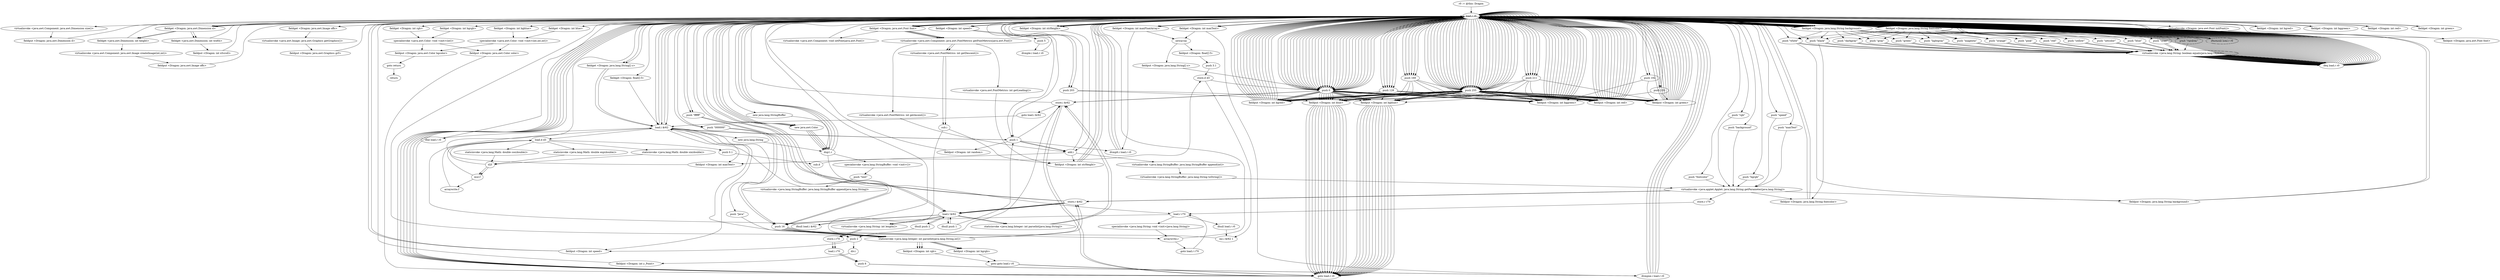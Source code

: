 digraph "" {
    "r0 := @this: Dragon"
    "load.r r0"
    "r0 := @this: Dragon"->"load.r r0";
    "load.r r0"->"load.r r0";
    "virtualinvoke <java.awt.Component: java.awt.Dimension size()>"
    "load.r r0"->"virtualinvoke <java.awt.Component: java.awt.Dimension size()>";
    "fieldput <Dragon: java.awt.Dimension d>"
    "virtualinvoke <java.awt.Component: java.awt.Dimension size()>"->"fieldput <Dragon: java.awt.Dimension d>";
    "fieldput <Dragon: java.awt.Dimension d>"->"load.r r0";
    "load.r r0"->"load.r r0";
    "fieldget <Dragon: java.awt.Dimension d>"
    "load.r r0"->"fieldget <Dragon: java.awt.Dimension d>";
    "fieldget <java.awt.Dimension: int width>"
    "fieldget <Dragon: java.awt.Dimension d>"->"fieldget <java.awt.Dimension: int width>";
    "fieldput <Dragon: int xScroll>"
    "fieldget <java.awt.Dimension: int width>"->"fieldput <Dragon: int xScroll>";
    "fieldput <Dragon: int xScroll>"->"load.r r0";
    "load.r r0"->"load.r r0";
    "load.r r0"->"load.r r0";
    "load.r r0"->"fieldget <Dragon: java.awt.Dimension d>";
    "fieldget <Dragon: java.awt.Dimension d>"->"fieldget <java.awt.Dimension: int width>";
    "fieldget <java.awt.Dimension: int width>"->"load.r r0";
    "load.r r0"->"fieldget <Dragon: java.awt.Dimension d>";
    "fieldget <java.awt.Dimension: int height>"
    "fieldget <Dragon: java.awt.Dimension d>"->"fieldget <java.awt.Dimension: int height>";
    "virtualinvoke <java.awt.Component: java.awt.Image createImage(int,int)>"
    "fieldget <java.awt.Dimension: int height>"->"virtualinvoke <java.awt.Component: java.awt.Image createImage(int,int)>";
    "fieldput <Dragon: java.awt.Image offs>"
    "virtualinvoke <java.awt.Component: java.awt.Image createImage(int,int)>"->"fieldput <Dragon: java.awt.Image offs>";
    "fieldput <Dragon: java.awt.Image offs>"->"load.r r0";
    "load.r r0"->"load.r r0";
    "fieldget <Dragon: java.awt.Image offs>"
    "load.r r0"->"fieldget <Dragon: java.awt.Image offs>";
    "virtualinvoke <java.awt.Image: java.awt.Graphics getGraphics()>"
    "fieldget <Dragon: java.awt.Image offs>"->"virtualinvoke <java.awt.Image: java.awt.Graphics getGraphics()>";
    "fieldput <Dragon: java.awt.Graphics grf>"
    "virtualinvoke <java.awt.Image: java.awt.Graphics getGraphics()>"->"fieldput <Dragon: java.awt.Graphics grf>";
    "fieldput <Dragon: java.awt.Graphics grf>"->"load.r r0";
    "load.r r0"->"load.r r0";
    "fieldget <Dragon: int maxFloatArray>"
    "load.r r0"->"fieldget <Dragon: int maxFloatArray>";
    "newarray"
    "fieldget <Dragon: int maxFloatArray>"->"newarray";
    "fieldput <Dragon: float[] f>"
    "newarray"->"fieldput <Dragon: float[] f>";
    "push 3.1"
    "fieldput <Dragon: float[] f>"->"push 3.1";
    "store.d d3"
    "push 3.1"->"store.d d3";
    "push 0"
    "store.d d3"->"push 0";
    "store.i $r62"
    "push 0"->"store.i $r62";
    "goto load.i $r62"
    "store.i $r62"->"goto load.i $r62";
    "load.i $r62"
    "goto load.i $r62"->"load.i $r62";
    "load.i $r62"->"load.r r0";
    "load.r r0"->"fieldget <Dragon: int maxFloatArray>";
    "ifcmplt.i load.r r0"
    "fieldget <Dragon: int maxFloatArray>"->"ifcmplt.i load.r r0";
    "ifcmplt.i load.r r0"->"load.r r0";
    "push \"speed\""
    "load.r r0"->"push \"speed\"";
    "virtualinvoke <java.applet.Applet: java.lang.String getParameter(java.lang.String)>"
    "push \"speed\""->"virtualinvoke <java.applet.Applet: java.lang.String getParameter(java.lang.String)>";
    "store.r $r62"
    "virtualinvoke <java.applet.Applet: java.lang.String getParameter(java.lang.String)>"->"store.r $r62";
    "load.r $r62"
    "store.r $r62"->"load.r $r62";
    "ifnull push 2"
    "load.r $r62"->"ifnull push 2";
    "ifnull push 2"->"load.r $r62";
    "staticinvoke <java.lang.Integer: int parseInt(java.lang.String)>"
    "load.r $r62"->"staticinvoke <java.lang.Integer: int parseInt(java.lang.String)>";
    "staticinvoke <java.lang.Integer: int parseInt(java.lang.String)>"->"store.i $r62";
    "goto load.r r0"
    "store.i $r62"->"goto load.r r0";
    "goto load.r r0"->"load.r r0";
    "load.r r0"->"load.i $r62";
    "fieldput <Dragon: int speed>"
    "load.i $r62"->"fieldput <Dragon: int speed>";
    "fieldput <Dragon: int speed>"->"load.r r0";
    "fieldget <Dragon: int speed>"
    "load.r r0"->"fieldget <Dragon: int speed>";
    "push 1"
    "fieldget <Dragon: int speed>"->"push 1";
    "push 1"->"ifcmplt.i load.r r0";
    "ifcmplt.i load.r r0"->"load.r r0";
    "load.r r0"->"fieldget <Dragon: int speed>";
    "push 5"
    "fieldget <Dragon: int speed>"->"push 5";
    "ifcmple.i load.r r0"
    "push 5"->"ifcmple.i load.r r0";
    "ifcmple.i load.r r0"->"load.r r0";
    "push 2"
    "load.r r0"->"push 2";
    "push 2"->"fieldput <Dragon: int speed>";
    "fieldput <Dragon: int speed>"->"load.r r0";
    "push \"maxText\""
    "load.r r0"->"push \"maxText\"";
    "push \"maxText\""->"virtualinvoke <java.applet.Applet: java.lang.String getParameter(java.lang.String)>";
    "virtualinvoke <java.applet.Applet: java.lang.String getParameter(java.lang.String)>"->"store.r $r62";
    "store.r $r62"->"load.r $r62";
    "ifnull push 1"
    "load.r $r62"->"ifnull push 1";
    "ifnull push 1"->"load.r $r62";
    "load.r $r62"->"staticinvoke <java.lang.Integer: int parseInt(java.lang.String)>";
    "staticinvoke <java.lang.Integer: int parseInt(java.lang.String)>"->"store.i $r62";
    "store.i $r62"->"goto load.r r0";
    "goto load.r r0"->"load.r r0";
    "load.r r0"->"load.i $r62";
    "fieldput <Dragon: int maxText>"
    "load.i $r62"->"fieldput <Dragon: int maxText>";
    "fieldput <Dragon: int maxText>"->"load.r r0";
    "load.r r0"->"load.r r0";
    "fieldget <Dragon: int maxText>"
    "load.r r0"->"fieldget <Dragon: int maxText>";
    "fieldget <Dragon: int maxText>"->"newarray";
    "fieldput <Dragon: java.lang.String[] s>"
    "newarray"->"fieldput <Dragon: java.lang.String[] s>";
    "fieldput <Dragon: java.lang.String[] s>"->"push 0";
    "push 0"->"store.i $r62";
    "store.i $r62"->"load.r r0";
    "new java.lang.StringBuffer"
    "load.r r0"->"new java.lang.StringBuffer";
    "dup1.r"
    "new java.lang.StringBuffer"->"dup1.r";
    "specialinvoke <java.lang.StringBuffer: void <init>()>"
    "dup1.r"->"specialinvoke <java.lang.StringBuffer: void <init>()>";
    "push \"text\""
    "specialinvoke <java.lang.StringBuffer: void <init>()>"->"push \"text\"";
    "virtualinvoke <java.lang.StringBuffer: java.lang.StringBuffer append(java.lang.String)>"
    "push \"text\""->"virtualinvoke <java.lang.StringBuffer: java.lang.StringBuffer append(java.lang.String)>";
    "virtualinvoke <java.lang.StringBuffer: java.lang.StringBuffer append(java.lang.String)>"->"load.i $r62";
    "load.i $r62"->"push 1";
    "add.i"
    "push 1"->"add.i";
    "virtualinvoke <java.lang.StringBuffer: java.lang.StringBuffer append(int)>"
    "add.i"->"virtualinvoke <java.lang.StringBuffer: java.lang.StringBuffer append(int)>";
    "virtualinvoke <java.lang.StringBuffer: java.lang.String toString()>"
    "virtualinvoke <java.lang.StringBuffer: java.lang.StringBuffer append(int)>"->"virtualinvoke <java.lang.StringBuffer: java.lang.String toString()>";
    "virtualinvoke <java.lang.StringBuffer: java.lang.String toString()>"->"virtualinvoke <java.applet.Applet: java.lang.String getParameter(java.lang.String)>";
    "store.r r70"
    "virtualinvoke <java.applet.Applet: java.lang.String getParameter(java.lang.String)>"->"store.r r70";
    "load.r r70"
    "store.r r70"->"load.r r70";
    "ifnull load.i $r62"
    "load.r r70"->"ifnull load.i $r62";
    "ifnull load.i $r62"->"load.r r0";
    "fieldget <Dragon: java.lang.String[] s>"
    "load.r r0"->"fieldget <Dragon: java.lang.String[] s>";
    "fieldget <Dragon: java.lang.String[] s>"->"load.i $r62";
    "new java.lang.String"
    "load.i $r62"->"new java.lang.String";
    "new java.lang.String"->"dup1.r";
    "dup1.r"->"load.r r70";
    "specialinvoke <java.lang.String: void <init>(java.lang.String)>"
    "load.r r70"->"specialinvoke <java.lang.String: void <init>(java.lang.String)>";
    "arraywrite.r"
    "specialinvoke <java.lang.String: void <init>(java.lang.String)>"->"arraywrite.r";
    "goto load.r r70"
    "arraywrite.r"->"goto load.r r70";
    "goto load.r r70"->"load.r r70";
    "ifnull load.r r0"
    "load.r r70"->"ifnull load.r r0";
    "inc.i $r62 1"
    "ifnull load.r r0"->"inc.i $r62 1";
    "inc.i $r62 1"->"load.i $r62";
    "load.i $r62"->"load.r r0";
    "load.r r0"->"fieldget <Dragon: int maxText>";
    "ifcmpne.i load.r r0"
    "fieldget <Dragon: int maxText>"->"ifcmpne.i load.r r0";
    "ifcmpne.i load.r r0"->"load.r r0";
    "load.r r0"->"load.r r0";
    "virtualinvoke <Dragon: java.awt.Font initFont()>"
    "load.r r0"->"virtualinvoke <Dragon: java.awt.Font initFont()>";
    "fieldput <Dragon: java.awt.Font font>"
    "virtualinvoke <Dragon: java.awt.Font initFont()>"->"fieldput <Dragon: java.awt.Font font>";
    "fieldput <Dragon: java.awt.Font font>"->"load.r r0";
    "load.r r0"->"load.r r0";
    "fieldget <Dragon: java.awt.Font font>"
    "load.r r0"->"fieldget <Dragon: java.awt.Font font>";
    "virtualinvoke <java.awt.Component: void setFont(java.awt.Font)>"
    "fieldget <Dragon: java.awt.Font font>"->"virtualinvoke <java.awt.Component: void setFont(java.awt.Font)>";
    "virtualinvoke <java.awt.Component: void setFont(java.awt.Font)>"->"load.r r0";
    "load.r r0"->"load.r r0";
    "load.r r0"->"load.r r0";
    "load.r r0"->"fieldget <Dragon: java.awt.Font font>";
    "virtualinvoke <java.awt.Component: java.awt.FontMetrics getFontMetrics(java.awt.Font)>"
    "fieldget <Dragon: java.awt.Font font>"->"virtualinvoke <java.awt.Component: java.awt.FontMetrics getFontMetrics(java.awt.Font)>";
    "virtualinvoke <java.awt.FontMetrics: int getLeading()>"
    "virtualinvoke <java.awt.Component: java.awt.FontMetrics getFontMetrics(java.awt.Font)>"->"virtualinvoke <java.awt.FontMetrics: int getLeading()>";
    "fieldput <Dragon: int strHeight>"
    "virtualinvoke <java.awt.FontMetrics: int getLeading()>"->"fieldput <Dragon: int strHeight>";
    "fieldput <Dragon: int strHeight>"->"load.r r0";
    "load.r r0"->"load.r r0";
    "fieldget <Dragon: int strHeight>"
    "load.r r0"->"fieldget <Dragon: int strHeight>";
    "fieldget <Dragon: int strHeight>"->"load.r r0";
    "load.r r0"->"load.r r0";
    "load.r r0"->"fieldget <Dragon: java.awt.Font font>";
    "fieldget <Dragon: java.awt.Font font>"->"virtualinvoke <java.awt.Component: java.awt.FontMetrics getFontMetrics(java.awt.Font)>";
    "virtualinvoke <java.awt.FontMetrics: int getDescent()>"
    "virtualinvoke <java.awt.Component: java.awt.FontMetrics getFontMetrics(java.awt.Font)>"->"virtualinvoke <java.awt.FontMetrics: int getDescent()>";
    "sub.i"
    "virtualinvoke <java.awt.FontMetrics: int getDescent()>"->"sub.i";
    "sub.i"->"fieldput <Dragon: int strHeight>";
    "fieldput <Dragon: int strHeight>"->"load.r r0";
    "load.r r0"->"load.r r0";
    "load.r r0"->"fieldget <Dragon: int strHeight>";
    "fieldget <Dragon: int strHeight>"->"load.r r0";
    "load.r r0"->"load.r r0";
    "load.r r0"->"fieldget <Dragon: java.awt.Font font>";
    "fieldget <Dragon: java.awt.Font font>"->"virtualinvoke <java.awt.Component: java.awt.FontMetrics getFontMetrics(java.awt.Font)>";
    "virtualinvoke <java.awt.FontMetrics: int getAscent()>"
    "virtualinvoke <java.awt.Component: java.awt.FontMetrics getFontMetrics(java.awt.Font)>"->"virtualinvoke <java.awt.FontMetrics: int getAscent()>";
    "virtualinvoke <java.awt.FontMetrics: int getAscent()>"->"add.i";
    "add.i"->"fieldput <Dragon: int strHeight>";
    "fieldput <Dragon: int strHeight>"->"load.r r0";
    "load.r r0"->"load.r r0";
    "load.r r0"->"fieldget <Dragon: java.awt.Dimension d>";
    "fieldget <Dragon: java.awt.Dimension d>"->"fieldget <java.awt.Dimension: int height>";
    "fieldget <java.awt.Dimension: int height>"->"load.r r0";
    "load.r r0"->"fieldget <Dragon: int strHeight>";
    "fieldget <Dragon: int strHeight>"->"add.i";
    "add.i"->"load.r r0";
    "load.r r0"->"load.r r0";
    "load.r r0"->"fieldget <Dragon: java.awt.Font font>";
    "fieldget <Dragon: java.awt.Font font>"->"virtualinvoke <java.awt.Component: java.awt.FontMetrics getFontMetrics(java.awt.Font)>";
    "virtualinvoke <java.awt.Component: java.awt.FontMetrics getFontMetrics(java.awt.Font)>"->"virtualinvoke <java.awt.FontMetrics: int getDescent()>";
    "virtualinvoke <java.awt.FontMetrics: int getDescent()>"->"sub.i";
    "sub.i"->"push 2";
    "div.i"
    "push 2"->"div.i";
    "fieldput <Dragon: int y_Point>"
    "div.i"->"fieldput <Dragon: int y_Point>";
    "fieldput <Dragon: int y_Point>"->"load.r r0";
    "load.r r0"->"load.r r0";
    "push \"fontcolor\""
    "load.r r0"->"push \"fontcolor\"";
    "push \"fontcolor\""->"virtualinvoke <java.applet.Applet: java.lang.String getParameter(java.lang.String)>";
    "fieldput <Dragon: java.lang.String fontcolor>"
    "virtualinvoke <java.applet.Applet: java.lang.String getParameter(java.lang.String)>"->"fieldput <Dragon: java.lang.String fontcolor>";
    "fieldput <Dragon: java.lang.String fontcolor>"->"load.r r0";
    "fieldget <Dragon: java.lang.String fontcolor>"
    "load.r r0"->"fieldget <Dragon: java.lang.String fontcolor>";
    "ifnonnull load.r r0"
    "fieldget <Dragon: java.lang.String fontcolor>"->"ifnonnull load.r r0";
    "ifnonnull load.r r0"->"load.r r0";
    "push \"black\""
    "load.r r0"->"push \"black\"";
    "push \"black\""->"fieldput <Dragon: java.lang.String fontcolor>";
    "fieldput <Dragon: java.lang.String fontcolor>"->"load.r r0";
    "load.r r0"->"fieldget <Dragon: java.lang.String fontcolor>";
    "push \"setcolor\""
    "fieldget <Dragon: java.lang.String fontcolor>"->"push \"setcolor\"";
    "virtualinvoke <java.lang.String: boolean equals(java.lang.Object)>"
    "push \"setcolor\""->"virtualinvoke <java.lang.String: boolean equals(java.lang.Object)>";
    "ifeq load.r r0"
    "virtualinvoke <java.lang.String: boolean equals(java.lang.Object)>"->"ifeq load.r r0";
    "ifeq load.r r0"->"load.r r0";
    "push \"rgb\""
    "load.r r0"->"push \"rgb\"";
    "push \"rgb\""->"virtualinvoke <java.applet.Applet: java.lang.String getParameter(java.lang.String)>";
    "virtualinvoke <java.applet.Applet: java.lang.String getParameter(java.lang.String)>"->"store.r $r62";
    "store.r $r62"->"load.r $r62";
    "virtualinvoke <java.lang.String: int length()>"
    "load.r $r62"->"virtualinvoke <java.lang.String: int length()>";
    "store.i r70"
    "virtualinvoke <java.lang.String: int length()>"->"store.i r70";
    "load.i r70"
    "store.i r70"->"load.i r70";
    "push 6"
    "load.i r70"->"push 6";
    "push 6"->"ifcmpne.i load.r r0";
    "ifcmpne.i load.r r0"->"load.r r0";
    "load.r r0"->"load.r $r62";
    "push 16"
    "load.r $r62"->"push 16";
    "staticinvoke <java.lang.Integer: int parseInt(java.lang.String,int)>"
    "push 16"->"staticinvoke <java.lang.Integer: int parseInt(java.lang.String,int)>";
    "fieldput <Dragon: int rgb>"
    "staticinvoke <java.lang.Integer: int parseInt(java.lang.String,int)>"->"fieldput <Dragon: int rgb>";
    "goto goto load.r r0"
    "fieldput <Dragon: int rgb>"->"goto goto load.r r0";
    "goto goto load.r r0"->"goto load.r r0";
    "goto load.r r0"->"load.r r0";
    "new java.awt.Color"
    "load.r r0"->"new java.awt.Color";
    "new java.awt.Color"->"dup1.r";
    "dup1.r"->"load.r r0";
    "fieldget <Dragon: int rgb>"
    "load.r r0"->"fieldget <Dragon: int rgb>";
    "specialinvoke <java.awt.Color: void <init>(int)>"
    "fieldget <Dragon: int rgb>"->"specialinvoke <java.awt.Color: void <init>(int)>";
    "fieldput <Dragon: java.awt.Color color>"
    "specialinvoke <java.awt.Color: void <init>(int)>"->"fieldput <Dragon: java.awt.Color color>";
    "fieldput <Dragon: java.awt.Color color>"->"goto load.r r0";
    "goto load.r r0"->"load.r r0";
    "load.r r0"->"load.r r0";
    "push \"background\""
    "load.r r0"->"push \"background\"";
    "push \"background\""->"virtualinvoke <java.applet.Applet: java.lang.String getParameter(java.lang.String)>";
    "fieldput <Dragon: java.lang.String background>"
    "virtualinvoke <java.applet.Applet: java.lang.String getParameter(java.lang.String)>"->"fieldput <Dragon: java.lang.String background>";
    "fieldput <Dragon: java.lang.String background>"->"load.r r0";
    "fieldget <Dragon: java.lang.String background>"
    "load.r r0"->"fieldget <Dragon: java.lang.String background>";
    "fieldget <Dragon: java.lang.String background>"->"ifnonnull load.r r0";
    "ifnonnull load.r r0"->"load.r r0";
    "push \"white\""
    "load.r r0"->"push \"white\"";
    "push \"white\""->"fieldput <Dragon: java.lang.String background>";
    "fieldput <Dragon: java.lang.String background>"->"load.r r0";
    "load.r r0"->"fieldget <Dragon: java.lang.String background>";
    "fieldget <Dragon: java.lang.String background>"->"push \"setcolor\"";
    "push \"setcolor\""->"virtualinvoke <java.lang.String: boolean equals(java.lang.Object)>";
    "virtualinvoke <java.lang.String: boolean equals(java.lang.Object)>"->"ifeq load.r r0";
    "ifeq load.r r0"->"load.r r0";
    "push \"bgrgb\""
    "load.r r0"->"push \"bgrgb\"";
    "push \"bgrgb\""->"virtualinvoke <java.applet.Applet: java.lang.String getParameter(java.lang.String)>";
    "virtualinvoke <java.applet.Applet: java.lang.String getParameter(java.lang.String)>"->"store.r $r62";
    "store.r $r62"->"load.r $r62";
    "load.r $r62"->"virtualinvoke <java.lang.String: int length()>";
    "virtualinvoke <java.lang.String: int length()>"->"store.i r70";
    "store.i r70"->"load.i r70";
    "load.i r70"->"push 6";
    "push 6"->"ifcmpne.i load.r r0";
    "ifcmpne.i load.r r0"->"load.r r0";
    "load.r r0"->"load.r $r62";
    "load.r $r62"->"push 16";
    "push 16"->"staticinvoke <java.lang.Integer: int parseInt(java.lang.String,int)>";
    "fieldput <Dragon: int bgrgb>"
    "staticinvoke <java.lang.Integer: int parseInt(java.lang.String,int)>"->"fieldput <Dragon: int bgrgb>";
    "fieldput <Dragon: int bgrgb>"->"goto goto load.r r0";
    "goto goto load.r r0"->"goto load.r r0";
    "goto load.r r0"->"load.r r0";
    "load.r r0"->"new java.awt.Color";
    "new java.awt.Color"->"dup1.r";
    "dup1.r"->"load.r r0";
    "fieldget <Dragon: int bgrgb>"
    "load.r r0"->"fieldget <Dragon: int bgrgb>";
    "fieldget <Dragon: int bgrgb>"->"specialinvoke <java.awt.Color: void <init>(int)>";
    "fieldput <Dragon: java.awt.Color bgcolor>"
    "specialinvoke <java.awt.Color: void <init>(int)>"->"fieldput <Dragon: java.awt.Color bgcolor>";
    "goto return"
    "fieldput <Dragon: java.awt.Color bgcolor>"->"goto return";
    "return"
    "goto return"->"return";
    "staticinvoke <java.lang.Integer: int parseInt(java.lang.String,int)>"->"store.r $r62";
    "store.r $r62"->"load.r r0";
    "push \"ffffff\""
    "load.r r0"->"push \"ffffff\"";
    "push \"ffffff\""->"push 16";
    "push 16"->"staticinvoke <java.lang.Integer: int parseInt(java.lang.String,int)>";
    "staticinvoke <java.lang.Integer: int parseInt(java.lang.String,int)>"->"fieldput <Dragon: int bgrgb>";
    "ifcmpne.i load.r r0"->"load.r r0";
    "load.r r0"->"push \"ffffff\"";
    "push \"ffffff\""->"push 16";
    "push 16"->"staticinvoke <java.lang.Integer: int parseInt(java.lang.String,int)>";
    "staticinvoke <java.lang.Integer: int parseInt(java.lang.String,int)>"->"fieldput <Dragon: int bgrgb>";
    "ifeq load.r r0"->"load.r r0";
    "load.r r0"->"fieldget <Dragon: java.lang.String background>";
    "fieldget <Dragon: java.lang.String background>"->"push \"black\"";
    "push \"black\""->"virtualinvoke <java.lang.String: boolean equals(java.lang.Object)>";
    "virtualinvoke <java.lang.String: boolean equals(java.lang.Object)>"->"ifeq load.r r0";
    "ifeq load.r r0"->"load.r r0";
    "load.r r0"->"push 0";
    "fieldput <Dragon: int bgred>"
    "push 0"->"fieldput <Dragon: int bgred>";
    "fieldput <Dragon: int bgred>"->"load.r r0";
    "load.r r0"->"push 0";
    "fieldput <Dragon: int bggreen>"
    "push 0"->"fieldput <Dragon: int bggreen>";
    "fieldput <Dragon: int bggreen>"->"load.r r0";
    "load.r r0"->"push 0";
    "fieldput <Dragon: int bgblue>"
    "push 0"->"fieldput <Dragon: int bgblue>";
    "fieldput <Dragon: int bgblue>"->"goto load.r r0";
    "goto load.r r0"->"load.r r0";
    "load.r r0"->"new java.awt.Color";
    "new java.awt.Color"->"dup1.r";
    "dup1.r"->"load.r r0";
    "fieldget <Dragon: int bgred>"
    "load.r r0"->"fieldget <Dragon: int bgred>";
    "fieldget <Dragon: int bgred>"->"load.r r0";
    "fieldget <Dragon: int bggreen>"
    "load.r r0"->"fieldget <Dragon: int bggreen>";
    "fieldget <Dragon: int bggreen>"->"load.r r0";
    "fieldget <Dragon: int bgblue>"
    "load.r r0"->"fieldget <Dragon: int bgblue>";
    "specialinvoke <java.awt.Color: void <init>(int,int,int)>"
    "fieldget <Dragon: int bgblue>"->"specialinvoke <java.awt.Color: void <init>(int,int,int)>";
    "specialinvoke <java.awt.Color: void <init>(int,int,int)>"->"fieldput <Dragon: java.awt.Color bgcolor>";
    "ifeq load.r r0"->"load.r r0";
    "load.r r0"->"fieldget <Dragon: java.lang.String background>";
    "push \"blue\""
    "fieldget <Dragon: java.lang.String background>"->"push \"blue\"";
    "push \"blue\""->"virtualinvoke <java.lang.String: boolean equals(java.lang.Object)>";
    "virtualinvoke <java.lang.String: boolean equals(java.lang.Object)>"->"ifeq load.r r0";
    "ifeq load.r r0"->"load.r r0";
    "load.r r0"->"push 0";
    "push 0"->"fieldput <Dragon: int bgred>";
    "fieldput <Dragon: int bgred>"->"load.r r0";
    "load.r r0"->"push 0";
    "push 0"->"fieldput <Dragon: int bggreen>";
    "fieldput <Dragon: int bggreen>"->"load.r r0";
    "push 255"
    "load.r r0"->"push 255";
    "push 255"->"fieldput <Dragon: int bgblue>";
    "fieldput <Dragon: int bgblue>"->"goto load.r r0";
    "ifeq load.r r0"->"load.r r0";
    "load.r r0"->"fieldget <Dragon: java.lang.String background>";
    "push \"cyan\""
    "fieldget <Dragon: java.lang.String background>"->"push \"cyan\"";
    "push \"cyan\""->"virtualinvoke <java.lang.String: boolean equals(java.lang.Object)>";
    "virtualinvoke <java.lang.String: boolean equals(java.lang.Object)>"->"ifeq load.r r0";
    "ifeq load.r r0"->"load.r r0";
    "load.r r0"->"push 0";
    "push 0"->"fieldput <Dragon: int bgred>";
    "fieldput <Dragon: int bgred>"->"load.r r0";
    "load.r r0"->"push 255";
    "push 255"->"fieldput <Dragon: int bggreen>";
    "fieldput <Dragon: int bggreen>"->"load.r r0";
    "load.r r0"->"push 255";
    "push 255"->"fieldput <Dragon: int bgblue>";
    "fieldput <Dragon: int bgblue>"->"goto load.r r0";
    "ifeq load.r r0"->"load.r r0";
    "load.r r0"->"fieldget <Dragon: java.lang.String background>";
    "push \"darkgray\""
    "fieldget <Dragon: java.lang.String background>"->"push \"darkgray\"";
    "push \"darkgray\""->"virtualinvoke <java.lang.String: boolean equals(java.lang.Object)>";
    "virtualinvoke <java.lang.String: boolean equals(java.lang.Object)>"->"ifeq load.r r0";
    "ifeq load.r r0"->"load.r r0";
    "push 169"
    "load.r r0"->"push 169";
    "push 169"->"fieldput <Dragon: int bgred>";
    "fieldput <Dragon: int bgred>"->"load.r r0";
    "load.r r0"->"push 169";
    "push 169"->"fieldput <Dragon: int bggreen>";
    "fieldput <Dragon: int bggreen>"->"load.r r0";
    "load.r r0"->"push 169";
    "push 169"->"fieldput <Dragon: int bgblue>";
    "fieldput <Dragon: int bgblue>"->"goto load.r r0";
    "ifeq load.r r0"->"load.r r0";
    "load.r r0"->"fieldget <Dragon: java.lang.String background>";
    "push \"gray\""
    "fieldget <Dragon: java.lang.String background>"->"push \"gray\"";
    "push \"gray\""->"virtualinvoke <java.lang.String: boolean equals(java.lang.Object)>";
    "virtualinvoke <java.lang.String: boolean equals(java.lang.Object)>"->"ifeq load.r r0";
    "ifeq load.r r0"->"load.r r0";
    "push 128"
    "load.r r0"->"push 128";
    "push 128"->"fieldput <Dragon: int bgred>";
    "fieldput <Dragon: int bgred>"->"load.r r0";
    "load.r r0"->"push 128";
    "push 128"->"fieldput <Dragon: int bggreen>";
    "fieldput <Dragon: int bggreen>"->"load.r r0";
    "load.r r0"->"push 128";
    "push 128"->"fieldput <Dragon: int bgblue>";
    "fieldput <Dragon: int bgblue>"->"goto load.r r0";
    "ifeq load.r r0"->"load.r r0";
    "load.r r0"->"fieldget <Dragon: java.lang.String background>";
    "push \"green\""
    "fieldget <Dragon: java.lang.String background>"->"push \"green\"";
    "push \"green\""->"virtualinvoke <java.lang.String: boolean equals(java.lang.Object)>";
    "virtualinvoke <java.lang.String: boolean equals(java.lang.Object)>"->"ifeq load.r r0";
    "ifeq load.r r0"->"load.r r0";
    "load.r r0"->"push 0";
    "push 0"->"fieldput <Dragon: int bgred>";
    "fieldput <Dragon: int bgred>"->"load.r r0";
    "load.r r0"->"push 255";
    "push 255"->"fieldput <Dragon: int bggreen>";
    "fieldput <Dragon: int bggreen>"->"load.r r0";
    "load.r r0"->"push 0";
    "push 0"->"fieldput <Dragon: int bgblue>";
    "fieldput <Dragon: int bgblue>"->"goto load.r r0";
    "ifeq load.r r0"->"load.r r0";
    "load.r r0"->"fieldget <Dragon: java.lang.String background>";
    "push \"lightgray\""
    "fieldget <Dragon: java.lang.String background>"->"push \"lightgray\"";
    "push \"lightgray\""->"virtualinvoke <java.lang.String: boolean equals(java.lang.Object)>";
    "virtualinvoke <java.lang.String: boolean equals(java.lang.Object)>"->"ifeq load.r r0";
    "ifeq load.r r0"->"load.r r0";
    "push 211"
    "load.r r0"->"push 211";
    "push 211"->"fieldput <Dragon: int bgred>";
    "fieldput <Dragon: int bgred>"->"load.r r0";
    "load.r r0"->"push 211";
    "push 211"->"fieldput <Dragon: int bggreen>";
    "fieldput <Dragon: int bggreen>"->"load.r r0";
    "load.r r0"->"push 211";
    "push 211"->"fieldput <Dragon: int bgblue>";
    "fieldput <Dragon: int bgblue>"->"goto load.r r0";
    "ifeq load.r r0"->"load.r r0";
    "load.r r0"->"fieldget <Dragon: java.lang.String background>";
    "push \"magenta\""
    "fieldget <Dragon: java.lang.String background>"->"push \"magenta\"";
    "push \"magenta\""->"virtualinvoke <java.lang.String: boolean equals(java.lang.Object)>";
    "virtualinvoke <java.lang.String: boolean equals(java.lang.Object)>"->"ifeq load.r r0";
    "ifeq load.r r0"->"load.r r0";
    "load.r r0"->"push 255";
    "push 255"->"fieldput <Dragon: int bgred>";
    "fieldput <Dragon: int bgred>"->"load.r r0";
    "load.r r0"->"push 0";
    "push 0"->"fieldput <Dragon: int bggreen>";
    "fieldput <Dragon: int bggreen>"->"load.r r0";
    "load.r r0"->"push 255";
    "push 255"->"fieldput <Dragon: int bgblue>";
    "fieldput <Dragon: int bgblue>"->"goto load.r r0";
    "ifeq load.r r0"->"load.r r0";
    "load.r r0"->"fieldget <Dragon: java.lang.String background>";
    "push \"orange\""
    "fieldget <Dragon: java.lang.String background>"->"push \"orange\"";
    "push \"orange\""->"virtualinvoke <java.lang.String: boolean equals(java.lang.Object)>";
    "virtualinvoke <java.lang.String: boolean equals(java.lang.Object)>"->"ifeq load.r r0";
    "ifeq load.r r0"->"load.r r0";
    "load.r r0"->"push 255";
    "push 255"->"fieldput <Dragon: int bgred>";
    "fieldput <Dragon: int bgred>"->"load.r r0";
    "push 165"
    "load.r r0"->"push 165";
    "push 165"->"fieldput <Dragon: int bggreen>";
    "fieldput <Dragon: int bggreen>"->"load.r r0";
    "load.r r0"->"push 0";
    "push 0"->"fieldput <Dragon: int bgblue>";
    "fieldput <Dragon: int bgblue>"->"goto load.r r0";
    "ifeq load.r r0"->"load.r r0";
    "load.r r0"->"fieldget <Dragon: java.lang.String background>";
    "push \"pink\""
    "fieldget <Dragon: java.lang.String background>"->"push \"pink\"";
    "push \"pink\""->"virtualinvoke <java.lang.String: boolean equals(java.lang.Object)>";
    "virtualinvoke <java.lang.String: boolean equals(java.lang.Object)>"->"ifeq load.r r0";
    "ifeq load.r r0"->"load.r r0";
    "load.r r0"->"push 255";
    "push 255"->"fieldput <Dragon: int bgred>";
    "fieldput <Dragon: int bgred>"->"load.r r0";
    "push 192"
    "load.r r0"->"push 192";
    "push 192"->"fieldput <Dragon: int bggreen>";
    "fieldput <Dragon: int bggreen>"->"load.r r0";
    "push 203"
    "load.r r0"->"push 203";
    "push 203"->"fieldput <Dragon: int bgblue>";
    "fieldput <Dragon: int bgblue>"->"goto load.r r0";
    "ifeq load.r r0"->"load.r r0";
    "load.r r0"->"fieldget <Dragon: java.lang.String background>";
    "push \"red\""
    "fieldget <Dragon: java.lang.String background>"->"push \"red\"";
    "push \"red\""->"virtualinvoke <java.lang.String: boolean equals(java.lang.Object)>";
    "virtualinvoke <java.lang.String: boolean equals(java.lang.Object)>"->"ifeq load.r r0";
    "ifeq load.r r0"->"load.r r0";
    "load.r r0"->"push 255";
    "push 255"->"fieldput <Dragon: int bgred>";
    "fieldput <Dragon: int bgred>"->"load.r r0";
    "load.r r0"->"push 0";
    "push 0"->"fieldput <Dragon: int bggreen>";
    "fieldput <Dragon: int bggreen>"->"load.r r0";
    "load.r r0"->"push 0";
    "push 0"->"fieldput <Dragon: int bgblue>";
    "fieldput <Dragon: int bgblue>"->"goto load.r r0";
    "ifeq load.r r0"->"load.r r0";
    "load.r r0"->"fieldget <Dragon: java.lang.String background>";
    "fieldget <Dragon: java.lang.String background>"->"push \"white\"";
    "push \"white\""->"virtualinvoke <java.lang.String: boolean equals(java.lang.Object)>";
    "virtualinvoke <java.lang.String: boolean equals(java.lang.Object)>"->"ifeq load.r r0";
    "ifeq load.r r0"->"load.r r0";
    "load.r r0"->"push 255";
    "push 255"->"fieldput <Dragon: int bgred>";
    "fieldput <Dragon: int bgred>"->"load.r r0";
    "load.r r0"->"push 255";
    "push 255"->"fieldput <Dragon: int bggreen>";
    "fieldput <Dragon: int bggreen>"->"load.r r0";
    "load.r r0"->"push 255";
    "push 255"->"fieldput <Dragon: int bgblue>";
    "fieldput <Dragon: int bgblue>"->"goto load.r r0";
    "ifeq load.r r0"->"load.r r0";
    "load.r r0"->"fieldget <Dragon: java.lang.String background>";
    "push \"yellow\""
    "fieldget <Dragon: java.lang.String background>"->"push \"yellow\"";
    "push \"yellow\""->"virtualinvoke <java.lang.String: boolean equals(java.lang.Object)>";
    "virtualinvoke <java.lang.String: boolean equals(java.lang.Object)>"->"ifeq load.r r0";
    "ifeq load.r r0"->"load.r r0";
    "load.r r0"->"push 255";
    "push 255"->"fieldput <Dragon: int bgred>";
    "fieldput <Dragon: int bgred>"->"load.r r0";
    "load.r r0"->"push 255";
    "push 255"->"fieldput <Dragon: int bggreen>";
    "fieldput <Dragon: int bggreen>"->"load.r r0";
    "load.r r0"->"push 0";
    "push 0"->"fieldput <Dragon: int bgblue>";
    "fieldput <Dragon: int bgblue>"->"goto load.r r0";
    "ifeq load.r r0"->"load.r r0";
    "load.r r0"->"push 255";
    "push 255"->"fieldput <Dragon: int bgred>";
    "fieldput <Dragon: int bgred>"->"load.r r0";
    "load.r r0"->"push 255";
    "push 255"->"fieldput <Dragon: int bggreen>";
    "fieldput <Dragon: int bggreen>"->"load.r r0";
    "load.r r0"->"push 255";
    "push 255"->"fieldput <Dragon: int bgblue>";
    "staticinvoke <java.lang.Integer: int parseInt(java.lang.String,int)>"->"store.r $r62";
    "store.r $r62"->"load.r r0";
    "push \"000000\""
    "load.r r0"->"push \"000000\"";
    "push \"000000\""->"push 16";
    "push 16"->"staticinvoke <java.lang.Integer: int parseInt(java.lang.String,int)>";
    "staticinvoke <java.lang.Integer: int parseInt(java.lang.String,int)>"->"fieldput <Dragon: int rgb>";
    "ifcmpne.i load.r r0"->"load.r r0";
    "load.r r0"->"push \"000000\"";
    "push \"000000\""->"push 16";
    "push 16"->"staticinvoke <java.lang.Integer: int parseInt(java.lang.String,int)>";
    "staticinvoke <java.lang.Integer: int parseInt(java.lang.String,int)>"->"fieldput <Dragon: int rgb>";
    "ifeq load.r r0"->"load.r r0";
    "load.r r0"->"fieldget <Dragon: java.lang.String fontcolor>";
    "fieldget <Dragon: java.lang.String fontcolor>"->"push \"black\"";
    "push \"black\""->"virtualinvoke <java.lang.String: boolean equals(java.lang.Object)>";
    "virtualinvoke <java.lang.String: boolean equals(java.lang.Object)>"->"ifeq load.r r0";
    "ifeq load.r r0"->"load.r r0";
    "load.r r0"->"push 0";
    "fieldput <Dragon: int red>"
    "push 0"->"fieldput <Dragon: int red>";
    "fieldput <Dragon: int red>"->"load.r r0";
    "load.r r0"->"push 0";
    "fieldput <Dragon: int green>"
    "push 0"->"fieldput <Dragon: int green>";
    "fieldput <Dragon: int green>"->"load.r r0";
    "load.r r0"->"push 0";
    "fieldput <Dragon: int blue>"
    "push 0"->"fieldput <Dragon: int blue>";
    "fieldput <Dragon: int blue>"->"goto load.r r0";
    "goto load.r r0"->"load.r r0";
    "load.r r0"->"new java.awt.Color";
    "new java.awt.Color"->"dup1.r";
    "dup1.r"->"load.r r0";
    "fieldget <Dragon: int red>"
    "load.r r0"->"fieldget <Dragon: int red>";
    "fieldget <Dragon: int red>"->"load.r r0";
    "fieldget <Dragon: int green>"
    "load.r r0"->"fieldget <Dragon: int green>";
    "fieldget <Dragon: int green>"->"load.r r0";
    "fieldget <Dragon: int blue>"
    "load.r r0"->"fieldget <Dragon: int blue>";
    "fieldget <Dragon: int blue>"->"specialinvoke <java.awt.Color: void <init>(int,int,int)>";
    "specialinvoke <java.awt.Color: void <init>(int,int,int)>"->"fieldput <Dragon: java.awt.Color color>";
    "ifeq load.r r0"->"load.r r0";
    "load.r r0"->"fieldget <Dragon: java.lang.String fontcolor>";
    "fieldget <Dragon: java.lang.String fontcolor>"->"push \"blue\"";
    "push \"blue\""->"virtualinvoke <java.lang.String: boolean equals(java.lang.Object)>";
    "virtualinvoke <java.lang.String: boolean equals(java.lang.Object)>"->"ifeq load.r r0";
    "ifeq load.r r0"->"load.r r0";
    "load.r r0"->"push 0";
    "push 0"->"fieldput <Dragon: int red>";
    "fieldput <Dragon: int red>"->"load.r r0";
    "load.r r0"->"push 0";
    "push 0"->"fieldput <Dragon: int green>";
    "fieldput <Dragon: int green>"->"load.r r0";
    "load.r r0"->"push 255";
    "push 255"->"fieldput <Dragon: int blue>";
    "fieldput <Dragon: int blue>"->"goto load.r r0";
    "ifeq load.r r0"->"load.r r0";
    "load.r r0"->"fieldget <Dragon: java.lang.String fontcolor>";
    "fieldget <Dragon: java.lang.String fontcolor>"->"push \"cyan\"";
    "push \"cyan\""->"virtualinvoke <java.lang.String: boolean equals(java.lang.Object)>";
    "virtualinvoke <java.lang.String: boolean equals(java.lang.Object)>"->"ifeq load.r r0";
    "ifeq load.r r0"->"load.r r0";
    "load.r r0"->"push 0";
    "push 0"->"fieldput <Dragon: int red>";
    "fieldput <Dragon: int red>"->"load.r r0";
    "load.r r0"->"push 255";
    "push 255"->"fieldput <Dragon: int green>";
    "fieldput <Dragon: int green>"->"load.r r0";
    "load.r r0"->"push 255";
    "push 255"->"fieldput <Dragon: int blue>";
    "fieldput <Dragon: int blue>"->"goto load.r r0";
    "ifeq load.r r0"->"load.r r0";
    "load.r r0"->"fieldget <Dragon: java.lang.String fontcolor>";
    "fieldget <Dragon: java.lang.String fontcolor>"->"push \"darkgray\"";
    "push \"darkgray\""->"virtualinvoke <java.lang.String: boolean equals(java.lang.Object)>";
    "virtualinvoke <java.lang.String: boolean equals(java.lang.Object)>"->"ifeq load.r r0";
    "ifeq load.r r0"->"load.r r0";
    "load.r r0"->"push 169";
    "push 169"->"fieldput <Dragon: int red>";
    "fieldput <Dragon: int red>"->"load.r r0";
    "load.r r0"->"push 169";
    "push 169"->"fieldput <Dragon: int green>";
    "fieldput <Dragon: int green>"->"load.r r0";
    "load.r r0"->"push 169";
    "push 169"->"fieldput <Dragon: int blue>";
    "fieldput <Dragon: int blue>"->"goto load.r r0";
    "ifeq load.r r0"->"load.r r0";
    "load.r r0"->"fieldget <Dragon: java.lang.String fontcolor>";
    "fieldget <Dragon: java.lang.String fontcolor>"->"push \"gray\"";
    "push \"gray\""->"virtualinvoke <java.lang.String: boolean equals(java.lang.Object)>";
    "virtualinvoke <java.lang.String: boolean equals(java.lang.Object)>"->"ifeq load.r r0";
    "ifeq load.r r0"->"load.r r0";
    "load.r r0"->"push 128";
    "push 128"->"fieldput <Dragon: int red>";
    "fieldput <Dragon: int red>"->"load.r r0";
    "load.r r0"->"push 128";
    "push 128"->"fieldput <Dragon: int green>";
    "fieldput <Dragon: int green>"->"load.r r0";
    "load.r r0"->"push 128";
    "push 128"->"fieldput <Dragon: int blue>";
    "fieldput <Dragon: int blue>"->"goto load.r r0";
    "ifeq load.r r0"->"load.r r0";
    "load.r r0"->"fieldget <Dragon: java.lang.String fontcolor>";
    "fieldget <Dragon: java.lang.String fontcolor>"->"push \"green\"";
    "push \"green\""->"virtualinvoke <java.lang.String: boolean equals(java.lang.Object)>";
    "virtualinvoke <java.lang.String: boolean equals(java.lang.Object)>"->"ifeq load.r r0";
    "ifeq load.r r0"->"load.r r0";
    "load.r r0"->"push 0";
    "push 0"->"fieldput <Dragon: int red>";
    "fieldput <Dragon: int red>"->"load.r r0";
    "load.r r0"->"push 255";
    "push 255"->"fieldput <Dragon: int green>";
    "fieldput <Dragon: int green>"->"load.r r0";
    "load.r r0"->"push 0";
    "push 0"->"fieldput <Dragon: int blue>";
    "fieldput <Dragon: int blue>"->"goto load.r r0";
    "ifeq load.r r0"->"load.r r0";
    "load.r r0"->"fieldget <Dragon: java.lang.String fontcolor>";
    "fieldget <Dragon: java.lang.String fontcolor>"->"push \"lightgray\"";
    "push \"lightgray\""->"virtualinvoke <java.lang.String: boolean equals(java.lang.Object)>";
    "virtualinvoke <java.lang.String: boolean equals(java.lang.Object)>"->"ifeq load.r r0";
    "ifeq load.r r0"->"load.r r0";
    "load.r r0"->"push 211";
    "push 211"->"fieldput <Dragon: int red>";
    "fieldput <Dragon: int red>"->"load.r r0";
    "load.r r0"->"push 211";
    "push 211"->"fieldput <Dragon: int green>";
    "fieldput <Dragon: int green>"->"load.r r0";
    "load.r r0"->"push 211";
    "push 211"->"fieldput <Dragon: int blue>";
    "fieldput <Dragon: int blue>"->"goto load.r r0";
    "ifeq load.r r0"->"load.r r0";
    "load.r r0"->"fieldget <Dragon: java.lang.String fontcolor>";
    "fieldget <Dragon: java.lang.String fontcolor>"->"push \"magenta\"";
    "push \"magenta\""->"virtualinvoke <java.lang.String: boolean equals(java.lang.Object)>";
    "virtualinvoke <java.lang.String: boolean equals(java.lang.Object)>"->"ifeq load.r r0";
    "ifeq load.r r0"->"load.r r0";
    "load.r r0"->"push 255";
    "push 255"->"fieldput <Dragon: int red>";
    "fieldput <Dragon: int red>"->"load.r r0";
    "load.r r0"->"push 0";
    "push 0"->"fieldput <Dragon: int green>";
    "fieldput <Dragon: int green>"->"load.r r0";
    "load.r r0"->"push 255";
    "push 255"->"fieldput <Dragon: int blue>";
    "fieldput <Dragon: int blue>"->"goto load.r r0";
    "ifeq load.r r0"->"load.r r0";
    "load.r r0"->"fieldget <Dragon: java.lang.String fontcolor>";
    "fieldget <Dragon: java.lang.String fontcolor>"->"push \"orange\"";
    "push \"orange\""->"virtualinvoke <java.lang.String: boolean equals(java.lang.Object)>";
    "virtualinvoke <java.lang.String: boolean equals(java.lang.Object)>"->"ifeq load.r r0";
    "ifeq load.r r0"->"load.r r0";
    "load.r r0"->"push 255";
    "push 255"->"fieldput <Dragon: int red>";
    "fieldput <Dragon: int red>"->"load.r r0";
    "load.r r0"->"push 165";
    "push 165"->"fieldput <Dragon: int green>";
    "fieldput <Dragon: int green>"->"load.r r0";
    "load.r r0"->"push 0";
    "push 0"->"fieldput <Dragon: int blue>";
    "fieldput <Dragon: int blue>"->"goto load.r r0";
    "ifeq load.r r0"->"load.r r0";
    "load.r r0"->"fieldget <Dragon: java.lang.String fontcolor>";
    "fieldget <Dragon: java.lang.String fontcolor>"->"push \"pink\"";
    "push \"pink\""->"virtualinvoke <java.lang.String: boolean equals(java.lang.Object)>";
    "virtualinvoke <java.lang.String: boolean equals(java.lang.Object)>"->"ifeq load.r r0";
    "ifeq load.r r0"->"load.r r0";
    "load.r r0"->"push 255";
    "push 255"->"fieldput <Dragon: int red>";
    "fieldput <Dragon: int red>"->"load.r r0";
    "load.r r0"->"push 192";
    "push 192"->"fieldput <Dragon: int green>";
    "fieldput <Dragon: int green>"->"load.r r0";
    "load.r r0"->"push 203";
    "push 203"->"fieldput <Dragon: int blue>";
    "fieldput <Dragon: int blue>"->"goto load.r r0";
    "ifeq load.r r0"->"load.r r0";
    "load.r r0"->"fieldget <Dragon: java.lang.String fontcolor>";
    "fieldget <Dragon: java.lang.String fontcolor>"->"push \"red\"";
    "push \"red\""->"virtualinvoke <java.lang.String: boolean equals(java.lang.Object)>";
    "virtualinvoke <java.lang.String: boolean equals(java.lang.Object)>"->"ifeq load.r r0";
    "ifeq load.r r0"->"load.r r0";
    "load.r r0"->"push 255";
    "push 255"->"fieldput <Dragon: int red>";
    "fieldput <Dragon: int red>"->"load.r r0";
    "load.r r0"->"push 0";
    "push 0"->"fieldput <Dragon: int green>";
    "fieldput <Dragon: int green>"->"load.r r0";
    "load.r r0"->"push 0";
    "push 0"->"fieldput <Dragon: int blue>";
    "fieldput <Dragon: int blue>"->"goto load.r r0";
    "ifeq load.r r0"->"load.r r0";
    "load.r r0"->"fieldget <Dragon: java.lang.String fontcolor>";
    "fieldget <Dragon: java.lang.String fontcolor>"->"push \"white\"";
    "push \"white\""->"virtualinvoke <java.lang.String: boolean equals(java.lang.Object)>";
    "virtualinvoke <java.lang.String: boolean equals(java.lang.Object)>"->"ifeq load.r r0";
    "ifeq load.r r0"->"load.r r0";
    "load.r r0"->"push 255";
    "push 255"->"fieldput <Dragon: int red>";
    "fieldput <Dragon: int red>"->"load.r r0";
    "load.r r0"->"push 255";
    "push 255"->"fieldput <Dragon: int green>";
    "fieldput <Dragon: int green>"->"load.r r0";
    "load.r r0"->"push 255";
    "push 255"->"fieldput <Dragon: int blue>";
    "fieldput <Dragon: int blue>"->"goto load.r r0";
    "ifeq load.r r0"->"load.r r0";
    "load.r r0"->"fieldget <Dragon: java.lang.String fontcolor>";
    "fieldget <Dragon: java.lang.String fontcolor>"->"push \"yellow\"";
    "push \"yellow\""->"virtualinvoke <java.lang.String: boolean equals(java.lang.Object)>";
    "virtualinvoke <java.lang.String: boolean equals(java.lang.Object)>"->"ifeq load.r r0";
    "ifeq load.r r0"->"load.r r0";
    "load.r r0"->"push 255";
    "push 255"->"fieldput <Dragon: int red>";
    "fieldput <Dragon: int red>"->"load.r r0";
    "load.r r0"->"push 255";
    "push 255"->"fieldput <Dragon: int green>";
    "fieldput <Dragon: int green>"->"load.r r0";
    "load.r r0"->"push 0";
    "push 0"->"fieldput <Dragon: int blue>";
    "fieldput <Dragon: int blue>"->"goto load.r r0";
    "ifeq load.r r0"->"load.r r0";
    "load.r r0"->"fieldget <Dragon: java.lang.String fontcolor>";
    "push \"random\""
    "fieldget <Dragon: java.lang.String fontcolor>"->"push \"random\"";
    "push \"random\""->"virtualinvoke <java.lang.String: boolean equals(java.lang.Object)>";
    "virtualinvoke <java.lang.String: boolean equals(java.lang.Object)>"->"ifeq load.r r0";
    "ifeq load.r r0"->"load.r r0";
    "load.r r0"->"push 1";
    "fieldput <Dragon: int random>"
    "push 1"->"fieldput <Dragon: int random>";
    "fieldput <Dragon: int random>"->"load.r r0";
    "load.r r0"->"push 0";
    "push 0"->"fieldput <Dragon: int red>";
    "fieldput <Dragon: int red>"->"load.r r0";
    "load.r r0"->"push 0";
    "push 0"->"fieldput <Dragon: int green>";
    "fieldput <Dragon: int green>"->"load.r r0";
    "load.r r0"->"push 0";
    "push 0"->"fieldput <Dragon: int blue>";
    "fieldput <Dragon: int blue>"->"goto load.r r0";
    "ifeq load.r r0"->"load.r r0";
    "load.r r0"->"push 0";
    "push 0"->"fieldput <Dragon: int red>";
    "fieldput <Dragon: int red>"->"load.r r0";
    "load.r r0"->"push 0";
    "push 0"->"fieldput <Dragon: int green>";
    "fieldput <Dragon: int green>"->"load.r r0";
    "load.r r0"->"push 0";
    "push 0"->"fieldput <Dragon: int blue>";
    "ifnull load.i $r62"->"load.i $r62";
    "ifne load.r r0"
    "load.i $r62"->"ifne load.r r0";
    "ifne load.r r0"->"load.r r0";
    "load.r r0"->"fieldget <Dragon: java.lang.String[] s>";
    "fieldget <Dragon: java.lang.String[] s>"->"load.i $r62";
    "push \"Java\""
    "load.i $r62"->"push \"Java\"";
    "push \"Java\""->"arraywrite.r";
    "arraywrite.r"->"load.r r0";
    "load.r r0"->"load.i $r62";
    "load.i $r62"->"push 1";
    "push 1"->"add.i";
    "add.i"->"fieldput <Dragon: int maxText>";
    "ifnull push 1"->"push 1";
    "push 1"->"store.i $r62";
    "ifnull push 2"->"push 2";
    "push 2"->"store.i $r62";
    "ifcmplt.i load.r r0"->"load.r r0";
    "fieldget <Dragon: float[] f>"
    "load.r r0"->"fieldget <Dragon: float[] f>";
    "fieldget <Dragon: float[] f>"->"load.i $r62";
    "load.d d3"
    "load.i $r62"->"load.d d3";
    "staticinvoke <java.lang.Math: double sin(double)>"
    "load.d d3"->"staticinvoke <java.lang.Math: double sin(double)>";
    "d2f"
    "staticinvoke <java.lang.Math: double sin(double)>"->"d2f";
    "d2f"->"load.d d3";
    "staticinvoke <java.lang.Math: double cos(double)>"
    "load.d d3"->"staticinvoke <java.lang.Math: double cos(double)>";
    "staticinvoke <java.lang.Math: double cos(double)>"->"d2f";
    "mul.f"
    "d2f"->"mul.f";
    "mul.f"->"load.d d3";
    "staticinvoke <java.lang.Math: double exp(double)>"
    "load.d d3"->"staticinvoke <java.lang.Math: double exp(double)>";
    "staticinvoke <java.lang.Math: double exp(double)>"->"d2f";
    "d2f"->"mul.f";
    "arraywrite.f"
    "mul.f"->"arraywrite.f";
    "arraywrite.f"->"load.d d3";
    "push 0.1"
    "load.d d3"->"push 0.1";
    "sub.d"
    "push 0.1"->"sub.d";
    "sub.d"->"store.d d3";
    "store.d d3"->"inc.i $r62 1";
}
